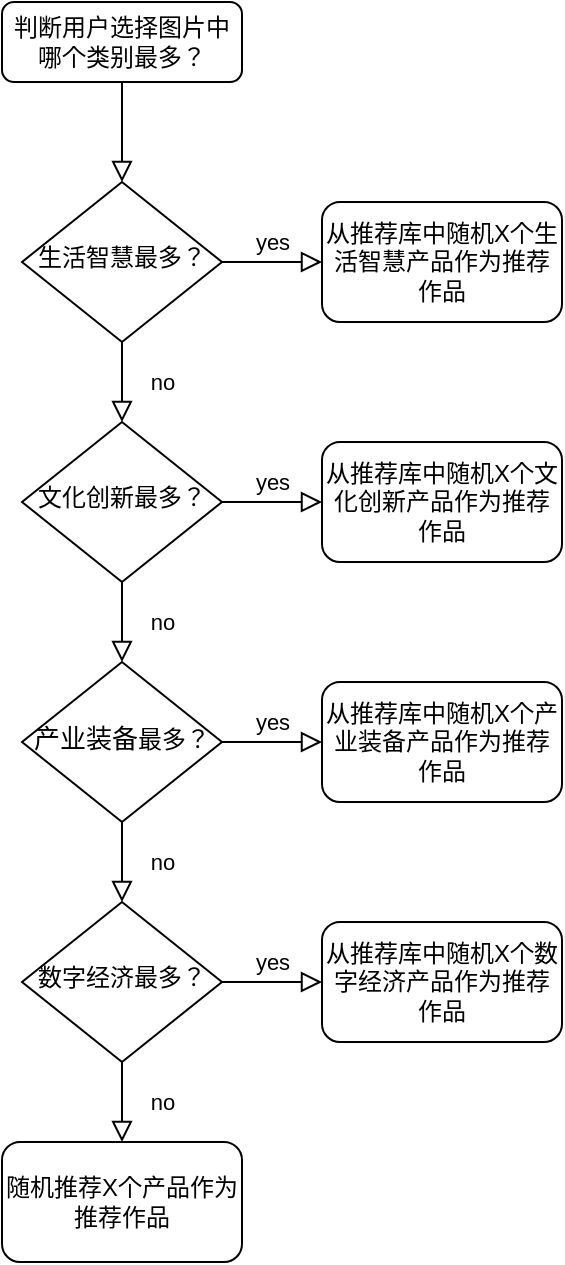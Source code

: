 <mxfile version="20.3.0" type="github" pages="3">
  <diagram id="C5RBs43oDa-KdzZeNtuy" name="Page-1">
    <mxGraphModel dx="1084" dy="680" grid="1" gridSize="10" guides="1" tooltips="1" connect="1" arrows="1" fold="1" page="1" pageScale="1" pageWidth="827" pageHeight="1169" math="0" shadow="0">
      <root>
        <mxCell id="WIyWlLk6GJQsqaUBKTNV-0" />
        <mxCell id="WIyWlLk6GJQsqaUBKTNV-1" parent="WIyWlLk6GJQsqaUBKTNV-0" />
        <mxCell id="WIyWlLk6GJQsqaUBKTNV-2" value="" style="rounded=0;html=1;jettySize=auto;orthogonalLoop=1;fontSize=11;endArrow=block;endFill=0;endSize=8;strokeWidth=1;shadow=0;labelBackgroundColor=none;edgeStyle=orthogonalEdgeStyle;" parent="WIyWlLk6GJQsqaUBKTNV-1" source="WIyWlLk6GJQsqaUBKTNV-3" target="WIyWlLk6GJQsqaUBKTNV-6" edge="1">
          <mxGeometry relative="1" as="geometry" />
        </mxCell>
        <mxCell id="WIyWlLk6GJQsqaUBKTNV-3" value="判断用户选择图片中哪个类别最多？" style="rounded=1;whiteSpace=wrap;html=1;fontSize=12;glass=0;strokeWidth=1;shadow=0;" parent="WIyWlLk6GJQsqaUBKTNV-1" vertex="1">
          <mxGeometry x="160" y="80" width="120" height="40" as="geometry" />
        </mxCell>
        <mxCell id="WIyWlLk6GJQsqaUBKTNV-4" value="no" style="rounded=0;html=1;jettySize=auto;orthogonalLoop=1;fontSize=11;endArrow=block;endFill=0;endSize=8;strokeWidth=1;shadow=0;labelBackgroundColor=none;edgeStyle=orthogonalEdgeStyle;" parent="WIyWlLk6GJQsqaUBKTNV-1" source="WIyWlLk6GJQsqaUBKTNV-6" edge="1">
          <mxGeometry y="20" relative="1" as="geometry">
            <mxPoint as="offset" />
            <mxPoint x="220.0" y="290" as="targetPoint" />
          </mxGeometry>
        </mxCell>
        <mxCell id="WIyWlLk6GJQsqaUBKTNV-5" value="yes" style="edgeStyle=orthogonalEdgeStyle;rounded=0;html=1;jettySize=auto;orthogonalLoop=1;fontSize=11;endArrow=block;endFill=0;endSize=8;strokeWidth=1;shadow=0;labelBackgroundColor=none;" parent="WIyWlLk6GJQsqaUBKTNV-1" source="WIyWlLk6GJQsqaUBKTNV-6" target="WIyWlLk6GJQsqaUBKTNV-7" edge="1">
          <mxGeometry y="10" relative="1" as="geometry">
            <mxPoint as="offset" />
          </mxGeometry>
        </mxCell>
        <mxCell id="WIyWlLk6GJQsqaUBKTNV-6" value="生活智慧最多？" style="rhombus;whiteSpace=wrap;html=1;shadow=0;fontFamily=Helvetica;fontSize=12;align=center;strokeWidth=1;spacing=6;spacingTop=-4;" parent="WIyWlLk6GJQsqaUBKTNV-1" vertex="1">
          <mxGeometry x="170" y="170" width="100" height="80" as="geometry" />
        </mxCell>
        <mxCell id="WIyWlLk6GJQsqaUBKTNV-7" value="从推荐库中随机X个生活智慧产品作为推荐作品" style="rounded=1;whiteSpace=wrap;html=1;fontSize=12;glass=0;strokeWidth=1;shadow=0;" parent="WIyWlLk6GJQsqaUBKTNV-1" vertex="1">
          <mxGeometry x="320" y="180" width="120" height="60" as="geometry" />
        </mxCell>
        <mxCell id="j6U8Gd5Mopq-yQsjrf24-0" value="no" style="rounded=0;html=1;jettySize=auto;orthogonalLoop=1;fontSize=11;endArrow=block;endFill=0;endSize=8;strokeWidth=1;shadow=0;labelBackgroundColor=none;edgeStyle=orthogonalEdgeStyle;" edge="1" parent="WIyWlLk6GJQsqaUBKTNV-1" source="j6U8Gd5Mopq-yQsjrf24-2">
          <mxGeometry y="20" relative="1" as="geometry">
            <mxPoint as="offset" />
            <mxPoint x="220.0" y="410" as="targetPoint" />
          </mxGeometry>
        </mxCell>
        <mxCell id="j6U8Gd5Mopq-yQsjrf24-1" value="yes" style="edgeStyle=orthogonalEdgeStyle;rounded=0;html=1;jettySize=auto;orthogonalLoop=1;fontSize=11;endArrow=block;endFill=0;endSize=8;strokeWidth=1;shadow=0;labelBackgroundColor=none;" edge="1" parent="WIyWlLk6GJQsqaUBKTNV-1" source="j6U8Gd5Mopq-yQsjrf24-2" target="j6U8Gd5Mopq-yQsjrf24-3">
          <mxGeometry y="10" relative="1" as="geometry">
            <mxPoint as="offset" />
          </mxGeometry>
        </mxCell>
        <mxCell id="j6U8Gd5Mopq-yQsjrf24-2" value="文化创新最多？" style="rhombus;whiteSpace=wrap;html=1;shadow=0;fontFamily=Helvetica;fontSize=12;align=center;strokeWidth=1;spacing=6;spacingTop=-4;" vertex="1" parent="WIyWlLk6GJQsqaUBKTNV-1">
          <mxGeometry x="170" y="290" width="100" height="80" as="geometry" />
        </mxCell>
        <mxCell id="j6U8Gd5Mopq-yQsjrf24-3" value="从推荐库中随机X个文化创新产品作为推荐作品" style="rounded=1;whiteSpace=wrap;html=1;fontSize=12;glass=0;strokeWidth=1;shadow=0;" vertex="1" parent="WIyWlLk6GJQsqaUBKTNV-1">
          <mxGeometry x="320" y="300" width="120" height="60" as="geometry" />
        </mxCell>
        <mxCell id="j6U8Gd5Mopq-yQsjrf24-4" value="no" style="rounded=0;html=1;jettySize=auto;orthogonalLoop=1;fontSize=11;endArrow=block;endFill=0;endSize=8;strokeWidth=1;shadow=0;labelBackgroundColor=none;edgeStyle=orthogonalEdgeStyle;" edge="1" parent="WIyWlLk6GJQsqaUBKTNV-1" source="j6U8Gd5Mopq-yQsjrf24-6">
          <mxGeometry y="20" relative="1" as="geometry">
            <mxPoint as="offset" />
            <mxPoint x="220.0" y="530.0" as="targetPoint" />
          </mxGeometry>
        </mxCell>
        <mxCell id="j6U8Gd5Mopq-yQsjrf24-5" value="yes" style="edgeStyle=orthogonalEdgeStyle;rounded=0;html=1;jettySize=auto;orthogonalLoop=1;fontSize=11;endArrow=block;endFill=0;endSize=8;strokeWidth=1;shadow=0;labelBackgroundColor=none;" edge="1" parent="WIyWlLk6GJQsqaUBKTNV-1" source="j6U8Gd5Mopq-yQsjrf24-6" target="j6U8Gd5Mopq-yQsjrf24-7">
          <mxGeometry y="10" relative="1" as="geometry">
            <mxPoint as="offset" />
          </mxGeometry>
        </mxCell>
        <mxCell id="j6U8Gd5Mopq-yQsjrf24-6" value="&lt;span style=&quot;font-family: &amp;quot;PingFang SC&amp;quot;; font-size: 13px; text-align: start; background-color: initial;&quot;&gt;产业装备&lt;/span&gt;最多？" style="rhombus;whiteSpace=wrap;html=1;shadow=0;fontFamily=Helvetica;fontSize=12;align=center;strokeWidth=1;spacing=6;spacingTop=-4;" vertex="1" parent="WIyWlLk6GJQsqaUBKTNV-1">
          <mxGeometry x="170" y="410" width="100" height="80" as="geometry" />
        </mxCell>
        <mxCell id="j6U8Gd5Mopq-yQsjrf24-7" value="从推荐库中随机X个产业装备产品作为推荐作品" style="rounded=1;whiteSpace=wrap;html=1;fontSize=12;glass=0;strokeWidth=1;shadow=0;" vertex="1" parent="WIyWlLk6GJQsqaUBKTNV-1">
          <mxGeometry x="320" y="420" width="120" height="60" as="geometry" />
        </mxCell>
        <mxCell id="j6U8Gd5Mopq-yQsjrf24-8" value="no" style="rounded=0;html=1;jettySize=auto;orthogonalLoop=1;fontSize=11;endArrow=block;endFill=0;endSize=8;strokeWidth=1;shadow=0;labelBackgroundColor=none;edgeStyle=orthogonalEdgeStyle;" edge="1" parent="WIyWlLk6GJQsqaUBKTNV-1" source="j6U8Gd5Mopq-yQsjrf24-10">
          <mxGeometry y="20" relative="1" as="geometry">
            <mxPoint as="offset" />
            <mxPoint x="220.0" y="650.0" as="targetPoint" />
          </mxGeometry>
        </mxCell>
        <mxCell id="j6U8Gd5Mopq-yQsjrf24-9" value="yes" style="edgeStyle=orthogonalEdgeStyle;rounded=0;html=1;jettySize=auto;orthogonalLoop=1;fontSize=11;endArrow=block;endFill=0;endSize=8;strokeWidth=1;shadow=0;labelBackgroundColor=none;" edge="1" parent="WIyWlLk6GJQsqaUBKTNV-1" source="j6U8Gd5Mopq-yQsjrf24-10" target="j6U8Gd5Mopq-yQsjrf24-11">
          <mxGeometry y="10" relative="1" as="geometry">
            <mxPoint as="offset" />
          </mxGeometry>
        </mxCell>
        <mxCell id="j6U8Gd5Mopq-yQsjrf24-10" value="数字经济最多？" style="rhombus;whiteSpace=wrap;html=1;shadow=0;fontFamily=Helvetica;fontSize=12;align=center;strokeWidth=1;spacing=6;spacingTop=-4;" vertex="1" parent="WIyWlLk6GJQsqaUBKTNV-1">
          <mxGeometry x="170" y="530" width="100" height="80" as="geometry" />
        </mxCell>
        <mxCell id="j6U8Gd5Mopq-yQsjrf24-11" value="从推荐库中随机X个数字经济产品作为推荐作品" style="rounded=1;whiteSpace=wrap;html=1;fontSize=12;glass=0;strokeWidth=1;shadow=0;" vertex="1" parent="WIyWlLk6GJQsqaUBKTNV-1">
          <mxGeometry x="320" y="540" width="120" height="60" as="geometry" />
        </mxCell>
        <mxCell id="j6U8Gd5Mopq-yQsjrf24-12" value="随机推荐X个产品作为推荐作品" style="rounded=1;whiteSpace=wrap;html=1;fontSize=12;glass=0;strokeWidth=1;shadow=0;" vertex="1" parent="WIyWlLk6GJQsqaUBKTNV-1">
          <mxGeometry x="160" y="650" width="120" height="60" as="geometry" />
        </mxCell>
      </root>
    </mxGraphModel>
  </diagram>
  <diagram id="TQaL95ntO3nAIAnBOufF" name="第 2 页">
    <mxGraphModel dx="2169" dy="1360" grid="1" gridSize="10" guides="1" tooltips="1" connect="1" arrows="1" fold="1" page="1" pageScale="1" pageWidth="827" pageHeight="1169" math="0" shadow="0">
      <root>
        <mxCell id="0" />
        <mxCell id="1" parent="0" />
        <mxCell id="iqP_wGRCHYUFrl74HEmi-9" value="" style="edgeStyle=orthogonalEdgeStyle;rounded=0;orthogonalLoop=1;jettySize=auto;html=1;" edge="1" parent="1" source="iqP_wGRCHYUFrl74HEmi-1">
          <mxGeometry relative="1" as="geometry">
            <mxPoint x="354" y="210" as="targetPoint" />
          </mxGeometry>
        </mxCell>
        <mxCell id="iqP_wGRCHYUFrl74HEmi-1" value="用户扫码后点击获得藏品" style="rounded=1;whiteSpace=wrap;html=1;" vertex="1" parent="1">
          <mxGeometry x="294" y="80" width="120" height="60" as="geometry" />
        </mxCell>
        <mxCell id="iqP_wGRCHYUFrl74HEmi-12" value="" style="edgeStyle=orthogonalEdgeStyle;rounded=0;orthogonalLoop=1;jettySize=auto;html=1;" edge="1" parent="1" source="iqP_wGRCHYUFrl74HEmi-10">
          <mxGeometry relative="1" as="geometry">
            <mxPoint x="454" y="250" as="targetPoint" />
          </mxGeometry>
        </mxCell>
        <mxCell id="iqP_wGRCHYUFrl74HEmi-13" value="yes" style="edgeLabel;html=1;align=center;verticalAlign=middle;resizable=0;points=[];" vertex="1" connectable="0" parent="iqP_wGRCHYUFrl74HEmi-12">
          <mxGeometry x="-0.144" y="3" relative="1" as="geometry">
            <mxPoint as="offset" />
          </mxGeometry>
        </mxCell>
        <mxCell id="iqP_wGRCHYUFrl74HEmi-15" value="" style="edgeStyle=orthogonalEdgeStyle;rounded=0;orthogonalLoop=1;jettySize=auto;html=1;" edge="1" parent="1" source="iqP_wGRCHYUFrl74HEmi-10" target="iqP_wGRCHYUFrl74HEmi-14">
          <mxGeometry relative="1" as="geometry" />
        </mxCell>
        <mxCell id="iqP_wGRCHYUFrl74HEmi-17" value="no" style="edgeLabel;html=1;align=center;verticalAlign=middle;resizable=0;points=[];" vertex="1" connectable="0" parent="iqP_wGRCHYUFrl74HEmi-15">
          <mxGeometry x="-0.294" y="-2" relative="1" as="geometry">
            <mxPoint x="2" y="16" as="offset" />
          </mxGeometry>
        </mxCell>
        <mxCell id="iqP_wGRCHYUFrl74HEmi-10" value="是否为推荐作品？" style="rhombus;whiteSpace=wrap;html=1;" vertex="1" parent="1">
          <mxGeometry x="314" y="210" width="80" height="80" as="geometry" />
        </mxCell>
        <mxCell id="iqP_wGRCHYUFrl74HEmi-43" value="" style="edgeStyle=orthogonalEdgeStyle;rounded=0;orthogonalLoop=1;jettySize=auto;html=1;" edge="1" parent="1" source="iqP_wGRCHYUFrl74HEmi-14" target="iqP_wGRCHYUFrl74HEmi-42">
          <mxGeometry relative="1" as="geometry" />
        </mxCell>
        <mxCell id="iqP_wGRCHYUFrl74HEmi-44" value="yes" style="edgeLabel;html=1;align=center;verticalAlign=middle;resizable=0;points=[];" vertex="1" connectable="0" parent="iqP_wGRCHYUFrl74HEmi-43">
          <mxGeometry x="-0.133" y="2" relative="1" as="geometry">
            <mxPoint as="offset" />
          </mxGeometry>
        </mxCell>
        <mxCell id="iqP_wGRCHYUFrl74HEmi-46" value="" style="edgeStyle=orthogonalEdgeStyle;rounded=0;orthogonalLoop=1;jettySize=auto;html=1;" edge="1" parent="1" source="iqP_wGRCHYUFrl74HEmi-14">
          <mxGeometry relative="1" as="geometry">
            <mxPoint x="354" y="800" as="targetPoint" />
          </mxGeometry>
        </mxCell>
        <mxCell id="iqP_wGRCHYUFrl74HEmi-47" value="no" style="edgeLabel;html=1;align=center;verticalAlign=middle;resizable=0;points=[];" vertex="1" connectable="0" parent="iqP_wGRCHYUFrl74HEmi-46">
          <mxGeometry x="-0.214" relative="1" as="geometry">
            <mxPoint as="offset" />
          </mxGeometry>
        </mxCell>
        <mxCell id="iqP_wGRCHYUFrl74HEmi-14" value="是否在推荐作品库？" style="rhombus;whiteSpace=wrap;html=1;" vertex="1" parent="1">
          <mxGeometry x="314" y="640" width="80" height="80" as="geometry" />
        </mxCell>
        <mxCell id="iqP_wGRCHYUFrl74HEmi-20" value="" style="edgeStyle=orthogonalEdgeStyle;rounded=0;orthogonalLoop=1;jettySize=auto;html=1;" edge="1" parent="1" source="iqP_wGRCHYUFrl74HEmi-18" target="iqP_wGRCHYUFrl74HEmi-19">
          <mxGeometry relative="1" as="geometry" />
        </mxCell>
        <mxCell id="iqP_wGRCHYUFrl74HEmi-21" value="yes" style="edgeLabel;html=1;align=center;verticalAlign=middle;resizable=0;points=[];" vertex="1" connectable="0" parent="iqP_wGRCHYUFrl74HEmi-20">
          <mxGeometry x="0.172" y="1" relative="1" as="geometry">
            <mxPoint as="offset" />
          </mxGeometry>
        </mxCell>
        <mxCell id="iqP_wGRCHYUFrl74HEmi-25" value="" style="edgeStyle=orthogonalEdgeStyle;rounded=0;orthogonalLoop=1;jettySize=auto;html=1;" edge="1" parent="1" source="iqP_wGRCHYUFrl74HEmi-18">
          <mxGeometry relative="1" as="geometry">
            <mxPoint x="490" y="330" as="targetPoint" />
          </mxGeometry>
        </mxCell>
        <mxCell id="iqP_wGRCHYUFrl74HEmi-26" value="no" style="edgeLabel;html=1;align=center;verticalAlign=middle;resizable=0;points=[];" vertex="1" connectable="0" parent="iqP_wGRCHYUFrl74HEmi-25">
          <mxGeometry x="0.245" y="-2" relative="1" as="geometry">
            <mxPoint as="offset" />
          </mxGeometry>
        </mxCell>
        <mxCell id="iqP_wGRCHYUFrl74HEmi-18" value="是否第一次扫码？" style="rhombus;whiteSpace=wrap;html=1;" vertex="1" parent="1">
          <mxGeometry x="450" y="210" width="80" height="80" as="geometry" />
        </mxCell>
        <mxCell id="iqP_wGRCHYUFrl74HEmi-19" value="直接获得数字藏品" style="whiteSpace=wrap;html=1;" vertex="1" parent="1">
          <mxGeometry x="590" y="220" width="120" height="60" as="geometry" />
        </mxCell>
        <mxCell id="iqP_wGRCHYUFrl74HEmi-29" value="" style="edgeStyle=orthogonalEdgeStyle;rounded=0;orthogonalLoop=1;jettySize=auto;html=1;" edge="1" parent="1" source="iqP_wGRCHYUFrl74HEmi-27">
          <mxGeometry relative="1" as="geometry">
            <mxPoint x="590" y="370" as="targetPoint" />
          </mxGeometry>
        </mxCell>
        <mxCell id="iqP_wGRCHYUFrl74HEmi-31" value="no" style="edgeLabel;html=1;align=center;verticalAlign=middle;resizable=0;points=[];" vertex="1" connectable="0" parent="iqP_wGRCHYUFrl74HEmi-29">
          <mxGeometry x="0.065" y="2" relative="1" as="geometry">
            <mxPoint as="offset" />
          </mxGeometry>
        </mxCell>
        <mxCell id="iqP_wGRCHYUFrl74HEmi-34" value="" style="edgeStyle=orthogonalEdgeStyle;rounded=0;orthogonalLoop=1;jettySize=auto;html=1;" edge="1" parent="1" source="iqP_wGRCHYUFrl74HEmi-27" target="iqP_wGRCHYUFrl74HEmi-33">
          <mxGeometry relative="1" as="geometry" />
        </mxCell>
        <mxCell id="iqP_wGRCHYUFrl74HEmi-35" value="yes" style="edgeLabel;html=1;align=center;verticalAlign=middle;resizable=0;points=[];" vertex="1" connectable="0" parent="iqP_wGRCHYUFrl74HEmi-34">
          <mxGeometry x="-0.983" y="1" relative="1" as="geometry">
            <mxPoint x="-1" y="14" as="offset" />
          </mxGeometry>
        </mxCell>
        <mxCell id="iqP_wGRCHYUFrl74HEmi-27" value="是否拥有2个藏品" style="rhombus;whiteSpace=wrap;html=1;" vertex="1" parent="1">
          <mxGeometry x="450" y="330" width="80" height="80" as="geometry" />
        </mxCell>
        <mxCell id="iqP_wGRCHYUFrl74HEmi-32" value="30%概率获得藏品" style="whiteSpace=wrap;html=1;" vertex="1" parent="1">
          <mxGeometry x="590" y="340" width="120" height="60" as="geometry" />
        </mxCell>
        <mxCell id="iqP_wGRCHYUFrl74HEmi-37" value="" style="edgeStyle=orthogonalEdgeStyle;rounded=0;orthogonalLoop=1;jettySize=auto;html=1;" edge="1" parent="1" source="iqP_wGRCHYUFrl74HEmi-33" target="iqP_wGRCHYUFrl74HEmi-36">
          <mxGeometry relative="1" as="geometry" />
        </mxCell>
        <mxCell id="iqP_wGRCHYUFrl74HEmi-38" value="no" style="edgeLabel;html=1;align=center;verticalAlign=middle;resizable=0;points=[];" vertex="1" connectable="0" parent="iqP_wGRCHYUFrl74HEmi-37">
          <mxGeometry x="-0.323" y="-1" relative="1" as="geometry">
            <mxPoint as="offset" />
          </mxGeometry>
        </mxCell>
        <mxCell id="iqP_wGRCHYUFrl74HEmi-40" value="" style="edgeStyle=orthogonalEdgeStyle;rounded=0;orthogonalLoop=1;jettySize=auto;html=1;" edge="1" parent="1" source="iqP_wGRCHYUFrl74HEmi-33" target="iqP_wGRCHYUFrl74HEmi-39">
          <mxGeometry relative="1" as="geometry" />
        </mxCell>
        <mxCell id="iqP_wGRCHYUFrl74HEmi-41" value="yes" style="edgeLabel;html=1;align=center;verticalAlign=middle;resizable=0;points=[];" vertex="1" connectable="0" parent="iqP_wGRCHYUFrl74HEmi-40">
          <mxGeometry x="-0.379" y="-2" relative="1" as="geometry">
            <mxPoint as="offset" />
          </mxGeometry>
        </mxCell>
        <mxCell id="iqP_wGRCHYUFrl74HEmi-33" value="是否拥有3个藏品？" style="rhombus;whiteSpace=wrap;html=1;" vertex="1" parent="1">
          <mxGeometry x="450" y="450" width="80" height="80" as="geometry" />
        </mxCell>
        <mxCell id="iqP_wGRCHYUFrl74HEmi-36" value="10%概率获得藏品" style="whiteSpace=wrap;html=1;" vertex="1" parent="1">
          <mxGeometry x="590" y="460" width="120" height="60" as="geometry" />
        </mxCell>
        <mxCell id="iqP_wGRCHYUFrl74HEmi-39" value="不获得藏品" style="whiteSpace=wrap;html=1;" vertex="1" parent="1">
          <mxGeometry x="430" y="570" width="120" height="60" as="geometry" />
        </mxCell>
        <mxCell id="iqP_wGRCHYUFrl74HEmi-42" value="1%概率获得藏品" style="whiteSpace=wrap;html=1;" vertex="1" parent="1">
          <mxGeometry x="454" y="650" width="120" height="60" as="geometry" />
        </mxCell>
        <mxCell id="iqP_wGRCHYUFrl74HEmi-48" value="不获得藏品" style="whiteSpace=wrap;html=1;" vertex="1" parent="1">
          <mxGeometry x="294" y="800" width="120" height="60" as="geometry" />
        </mxCell>
      </root>
    </mxGraphModel>
  </diagram>
  <diagram id="D2FSiG-mmYPPc4fW31I4" name="第 3 页">
    <mxGraphModel dx="781" dy="490" grid="1" gridSize="10" guides="1" tooltips="1" connect="1" arrows="1" fold="1" page="1" pageScale="1" pageWidth="827" pageHeight="1169" math="0" shadow="0">
      <root>
        <mxCell id="0" />
        <mxCell id="1" parent="0" />
        <mxCell id="LNcauqXgpq4mkPPqhFKb-3" value="" style="edgeStyle=orthogonalEdgeStyle;rounded=0;orthogonalLoop=1;jettySize=auto;html=1;" edge="1" parent="1" source="LNcauqXgpq4mkPPqhFKb-1">
          <mxGeometry relative="1" as="geometry">
            <mxPoint x="400" y="240" as="targetPoint" />
          </mxGeometry>
        </mxCell>
        <mxCell id="LNcauqXgpq4mkPPqhFKb-1" value="进入作品详情页" style="rounded=0;whiteSpace=wrap;html=1;" vertex="1" parent="1">
          <mxGeometry x="340" y="100" width="120" height="60" as="geometry" />
        </mxCell>
        <mxCell id="LNcauqXgpq4mkPPqhFKb-6" value="" style="edgeStyle=orthogonalEdgeStyle;rounded=0;orthogonalLoop=1;jettySize=auto;html=1;" edge="1" parent="1" source="LNcauqXgpq4mkPPqhFKb-4" target="LNcauqXgpq4mkPPqhFKb-5">
          <mxGeometry relative="1" as="geometry" />
        </mxCell>
        <mxCell id="LNcauqXgpq4mkPPqhFKb-7" value="no" style="edgeLabel;html=1;align=center;verticalAlign=middle;resizable=0;points=[];" vertex="1" connectable="0" parent="LNcauqXgpq4mkPPqhFKb-6">
          <mxGeometry x="-0.278" y="1" relative="1" as="geometry">
            <mxPoint as="offset" />
          </mxGeometry>
        </mxCell>
        <mxCell id="LNcauqXgpq4mkPPqhFKb-9" value="" style="edgeStyle=orthogonalEdgeStyle;rounded=0;orthogonalLoop=1;jettySize=auto;html=1;" edge="1" parent="1" source="LNcauqXgpq4mkPPqhFKb-4" target="LNcauqXgpq4mkPPqhFKb-8">
          <mxGeometry relative="1" as="geometry" />
        </mxCell>
        <mxCell id="LNcauqXgpq4mkPPqhFKb-10" value="yes" style="edgeLabel;html=1;align=center;verticalAlign=middle;resizable=0;points=[];" vertex="1" connectable="0" parent="LNcauqXgpq4mkPPqhFKb-9">
          <mxGeometry x="0.046" y="-1" relative="1" as="geometry">
            <mxPoint as="offset" />
          </mxGeometry>
        </mxCell>
        <mxCell id="LNcauqXgpq4mkPPqhFKb-4" value="是否为扫码进入？" style="rhombus;whiteSpace=wrap;html=1;" vertex="1" parent="1">
          <mxGeometry x="360" y="240" width="80" height="80" as="geometry" />
        </mxCell>
        <mxCell id="LNcauqXgpq4mkPPqhFKb-5" value="页面不出现获取藏品按钮" style="whiteSpace=wrap;html=1;" vertex="1" parent="1">
          <mxGeometry x="500" y="250" width="120" height="60" as="geometry" />
        </mxCell>
        <mxCell id="LNcauqXgpq4mkPPqhFKb-12" value="" style="edgeStyle=orthogonalEdgeStyle;rounded=0;orthogonalLoop=1;jettySize=auto;html=1;" edge="1" parent="1" source="LNcauqXgpq4mkPPqhFKb-8" target="LNcauqXgpq4mkPPqhFKb-11">
          <mxGeometry relative="1" as="geometry" />
        </mxCell>
        <mxCell id="LNcauqXgpq4mkPPqhFKb-13" value="no" style="edgeLabel;html=1;align=center;verticalAlign=middle;resizable=0;points=[];" vertex="1" connectable="0" parent="LNcauqXgpq4mkPPqhFKb-12">
          <mxGeometry x="-0.135" y="1" relative="1" as="geometry">
            <mxPoint as="offset" />
          </mxGeometry>
        </mxCell>
        <mxCell id="LNcauqXgpq4mkPPqhFKb-15" value="" style="edgeStyle=orthogonalEdgeStyle;rounded=0;orthogonalLoop=1;jettySize=auto;html=1;" edge="1" parent="1" source="LNcauqXgpq4mkPPqhFKb-8" target="LNcauqXgpq4mkPPqhFKb-14">
          <mxGeometry relative="1" as="geometry" />
        </mxCell>
        <mxCell id="LNcauqXgpq4mkPPqhFKb-16" value="yes" style="edgeLabel;html=1;align=center;verticalAlign=middle;resizable=0;points=[];" vertex="1" connectable="0" parent="LNcauqXgpq4mkPPqhFKb-15">
          <mxGeometry x="-0.073" y="-2" relative="1" as="geometry">
            <mxPoint as="offset" />
          </mxGeometry>
        </mxCell>
        <mxCell id="LNcauqXgpq4mkPPqhFKb-8" value="用户是否有作品推荐信息" style="rhombus;whiteSpace=wrap;html=1;" vertex="1" parent="1">
          <mxGeometry x="360" y="400" width="80" height="80" as="geometry" />
        </mxCell>
        <mxCell id="LNcauqXgpq4mkPPqhFKb-11" value="页面不出现获取藏品按钮" style="whiteSpace=wrap;html=1;" vertex="1" parent="1">
          <mxGeometry x="500" y="410" width="120" height="60" as="geometry" />
        </mxCell>
        <mxCell id="LNcauqXgpq4mkPPqhFKb-18" value="" style="edgeStyle=orthogonalEdgeStyle;rounded=0;orthogonalLoop=1;jettySize=auto;html=1;" edge="1" parent="1" source="LNcauqXgpq4mkPPqhFKb-14" target="LNcauqXgpq4mkPPqhFKb-17">
          <mxGeometry relative="1" as="geometry" />
        </mxCell>
        <mxCell id="LNcauqXgpq4mkPPqhFKb-19" value="no" style="edgeLabel;html=1;align=center;verticalAlign=middle;resizable=0;points=[];" vertex="1" connectable="0" parent="LNcauqXgpq4mkPPqhFKb-18">
          <mxGeometry x="0.13" y="-2" relative="1" as="geometry">
            <mxPoint as="offset" />
          </mxGeometry>
        </mxCell>
        <mxCell id="LNcauqXgpq4mkPPqhFKb-21" value="" style="edgeStyle=orthogonalEdgeStyle;rounded=0;orthogonalLoop=1;jettySize=auto;html=1;" edge="1" parent="1" source="LNcauqXgpq4mkPPqhFKb-14">
          <mxGeometry relative="1" as="geometry">
            <mxPoint x="400" y="720.0" as="targetPoint" />
          </mxGeometry>
        </mxCell>
        <mxCell id="LNcauqXgpq4mkPPqhFKb-22" value="yes" style="edgeLabel;html=1;align=center;verticalAlign=middle;resizable=0;points=[];" vertex="1" connectable="0" parent="LNcauqXgpq4mkPPqhFKb-21">
          <mxGeometry x="-0.303" relative="1" as="geometry">
            <mxPoint as="offset" />
          </mxGeometry>
        </mxCell>
        <mxCell id="LNcauqXgpq4mkPPqhFKb-14" value="该作品是否在推荐作品中" style="rhombus;whiteSpace=wrap;html=1;" vertex="1" parent="1">
          <mxGeometry x="360" y="560" width="80" height="80" as="geometry" />
        </mxCell>
        <mxCell id="LNcauqXgpq4mkPPqhFKb-17" value="页面不出现获取藏品按钮" style="whiteSpace=wrap;html=1;" vertex="1" parent="1">
          <mxGeometry x="500" y="570" width="120" height="60" as="geometry" />
        </mxCell>
        <mxCell id="LNcauqXgpq4mkPPqhFKb-23" value="页面出现获取藏品按钮" style="whiteSpace=wrap;html=1;" vertex="1" parent="1">
          <mxGeometry x="340" y="720" width="120" height="60" as="geometry" />
        </mxCell>
      </root>
    </mxGraphModel>
  </diagram>
</mxfile>
